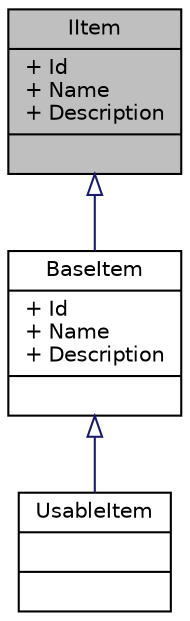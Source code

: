 digraph "IItem"
{
 // INTERACTIVE_SVG=YES
  edge [fontname="Helvetica",fontsize="10",labelfontname="Helvetica",labelfontsize="10"];
  node [fontname="Helvetica",fontsize="10",shape=record];
  Node1 [label="{IItem\n|+ Id\l+ Name\l+ Description\l|}",height=0.2,width=0.4,color="black", fillcolor="grey75", style="filled", fontcolor="black"];
  Node1 -> Node2 [dir="back",color="midnightblue",fontsize="10",style="solid",arrowtail="onormal",fontname="Helvetica"];
  Node2 [label="{BaseItem\n|+ Id\l+ Name\l+ Description\l|}",height=0.2,width=0.4,color="black", fillcolor="white", style="filled",URL="$d3/dfb/class_action_rpg_kit_1_1_item_1_1_base_item.xhtml",tooltip="Basic implementation of the IItem."];
  Node2 -> Node3 [dir="back",color="midnightblue",fontsize="10",style="solid",arrowtail="onormal",fontname="Helvetica"];
  Node3 [label="{UsableItem\n||}",height=0.2,width=0.4,color="black", fillcolor="white", style="filled",URL="$d3/dc8/class_action_rpg_kit_1_1_item_1_1_usable_item.xhtml",tooltip="This item is usable for Skills."];
}
